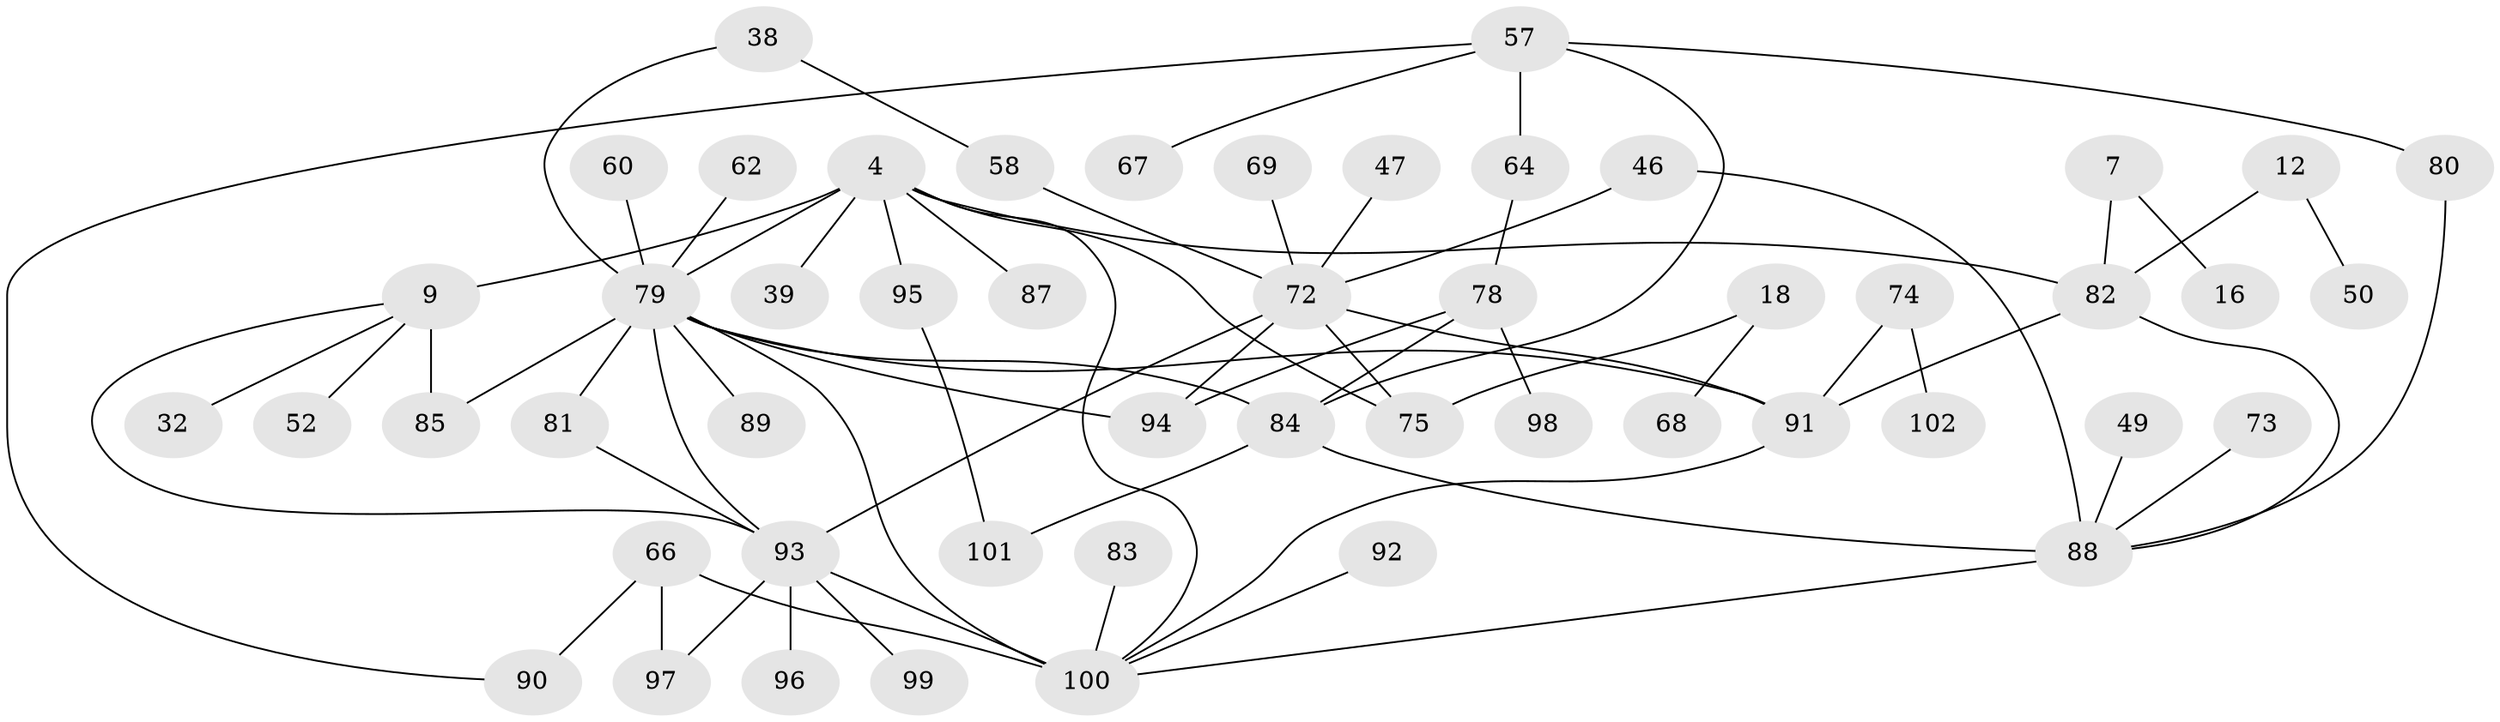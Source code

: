 // original degree distribution, {6: 0.049019607843137254, 7: 0.0392156862745098, 4: 0.12745098039215685, 2: 0.37254901960784315, 3: 0.17647058823529413, 1: 0.20588235294117646, 5: 0.029411764705882353}
// Generated by graph-tools (version 1.1) at 2025/41/03/09/25 04:41:36]
// undirected, 51 vertices, 70 edges
graph export_dot {
graph [start="1"]
  node [color=gray90,style=filled];
  4 [super="+2"];
  7;
  9;
  12;
  16;
  18;
  32;
  38;
  39;
  46;
  47;
  49;
  50;
  52;
  57 [super="+44"];
  58;
  60;
  62;
  64;
  66 [super="+19"];
  67;
  68;
  69;
  72 [super="+26"];
  73;
  74;
  75 [super="+13"];
  78;
  79 [super="+55+63+31"];
  80;
  81;
  82 [super="+17"];
  83;
  84 [super="+30+28+76"];
  85 [super="+65"];
  87;
  88 [super="+14+77+48"];
  89;
  90 [super="+40"];
  91 [super="+34+61+29"];
  92 [super="+42"];
  93 [super="+70+86"];
  94;
  95;
  96;
  97;
  98;
  99;
  100 [super="+56+71"];
  101 [super="+24"];
  102;
  4 -- 9 [weight=2];
  4 -- 82 [weight=2];
  4 -- 95;
  4 -- 75 [weight=2];
  4 -- 87;
  4 -- 39;
  4 -- 100;
  4 -- 79 [weight=2];
  7 -- 16;
  7 -- 82;
  9 -- 32;
  9 -- 52;
  9 -- 93;
  9 -- 85 [weight=2];
  12 -- 50;
  12 -- 82;
  18 -- 68;
  18 -- 75;
  38 -- 58;
  38 -- 79;
  46 -- 72;
  46 -- 88;
  47 -- 72;
  49 -- 88;
  57 -- 64;
  57 -- 80;
  57 -- 84;
  57 -- 90;
  57 -- 67;
  58 -- 72;
  60 -- 79 [weight=2];
  62 -- 79;
  64 -- 78;
  66 -- 90 [weight=2];
  66 -- 97;
  66 -- 100 [weight=2];
  69 -- 72;
  72 -- 94;
  72 -- 75;
  72 -- 93 [weight=2];
  72 -- 91;
  73 -- 88;
  74 -- 102;
  74 -- 91;
  78 -- 94;
  78 -- 98;
  78 -- 84;
  79 -- 84 [weight=3];
  79 -- 93 [weight=2];
  79 -- 100;
  79 -- 81;
  79 -- 85 [weight=2];
  79 -- 89;
  79 -- 91;
  79 -- 94;
  80 -- 88;
  81 -- 93;
  82 -- 88;
  82 -- 91;
  83 -- 100;
  84 -- 101;
  84 -- 88 [weight=2];
  88 -- 100;
  91 -- 100;
  92 -- 100 [weight=2];
  93 -- 97;
  93 -- 100 [weight=3];
  93 -- 96;
  93 -- 99;
  95 -- 101;
}
